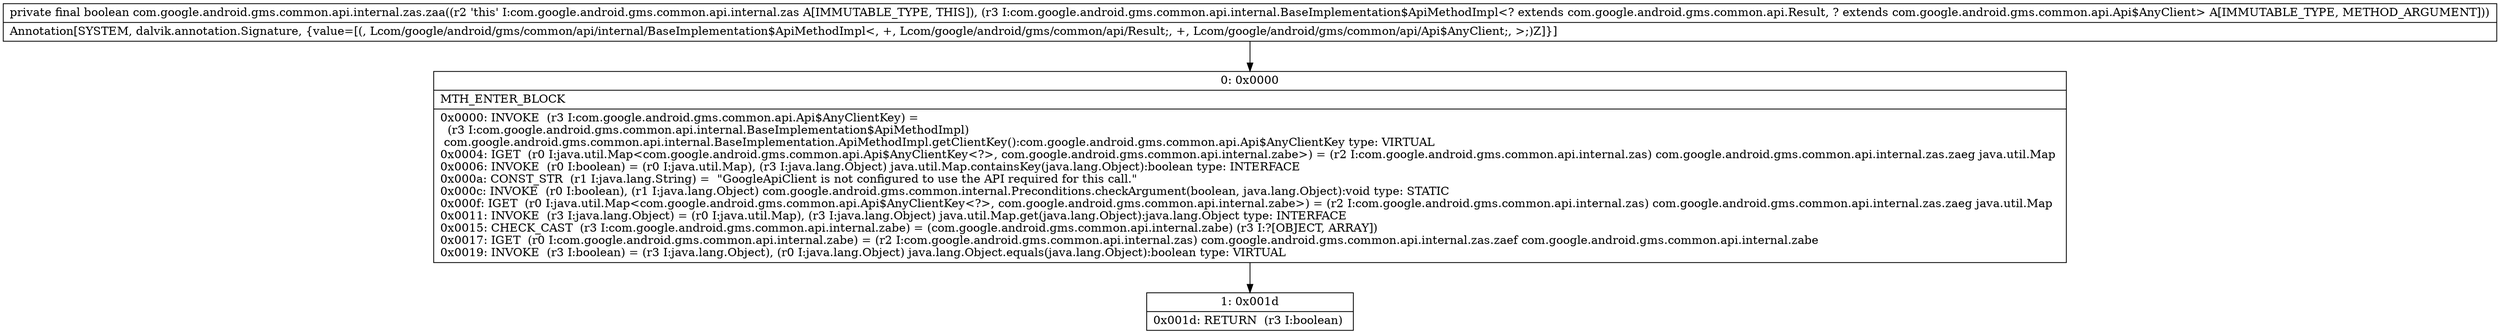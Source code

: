digraph "CFG forcom.google.android.gms.common.api.internal.zas.zaa(Lcom\/google\/android\/gms\/common\/api\/internal\/BaseImplementation$ApiMethodImpl;)Z" {
Node_0 [shape=record,label="{0\:\ 0x0000|MTH_ENTER_BLOCK\l|0x0000: INVOKE  (r3 I:com.google.android.gms.common.api.Api$AnyClientKey) = \l  (r3 I:com.google.android.gms.common.api.internal.BaseImplementation$ApiMethodImpl)\l com.google.android.gms.common.api.internal.BaseImplementation.ApiMethodImpl.getClientKey():com.google.android.gms.common.api.Api$AnyClientKey type: VIRTUAL \l0x0004: IGET  (r0 I:java.util.Map\<com.google.android.gms.common.api.Api$AnyClientKey\<?\>, com.google.android.gms.common.api.internal.zabe\>) = (r2 I:com.google.android.gms.common.api.internal.zas) com.google.android.gms.common.api.internal.zas.zaeg java.util.Map \l0x0006: INVOKE  (r0 I:boolean) = (r0 I:java.util.Map), (r3 I:java.lang.Object) java.util.Map.containsKey(java.lang.Object):boolean type: INTERFACE \l0x000a: CONST_STR  (r1 I:java.lang.String) =  \"GoogleApiClient is not configured to use the API required for this call.\" \l0x000c: INVOKE  (r0 I:boolean), (r1 I:java.lang.Object) com.google.android.gms.common.internal.Preconditions.checkArgument(boolean, java.lang.Object):void type: STATIC \l0x000f: IGET  (r0 I:java.util.Map\<com.google.android.gms.common.api.Api$AnyClientKey\<?\>, com.google.android.gms.common.api.internal.zabe\>) = (r2 I:com.google.android.gms.common.api.internal.zas) com.google.android.gms.common.api.internal.zas.zaeg java.util.Map \l0x0011: INVOKE  (r3 I:java.lang.Object) = (r0 I:java.util.Map), (r3 I:java.lang.Object) java.util.Map.get(java.lang.Object):java.lang.Object type: INTERFACE \l0x0015: CHECK_CAST  (r3 I:com.google.android.gms.common.api.internal.zabe) = (com.google.android.gms.common.api.internal.zabe) (r3 I:?[OBJECT, ARRAY]) \l0x0017: IGET  (r0 I:com.google.android.gms.common.api.internal.zabe) = (r2 I:com.google.android.gms.common.api.internal.zas) com.google.android.gms.common.api.internal.zas.zaef com.google.android.gms.common.api.internal.zabe \l0x0019: INVOKE  (r3 I:boolean) = (r3 I:java.lang.Object), (r0 I:java.lang.Object) java.lang.Object.equals(java.lang.Object):boolean type: VIRTUAL \l}"];
Node_1 [shape=record,label="{1\:\ 0x001d|0x001d: RETURN  (r3 I:boolean) \l}"];
MethodNode[shape=record,label="{private final boolean com.google.android.gms.common.api.internal.zas.zaa((r2 'this' I:com.google.android.gms.common.api.internal.zas A[IMMUTABLE_TYPE, THIS]), (r3 I:com.google.android.gms.common.api.internal.BaseImplementation$ApiMethodImpl\<? extends com.google.android.gms.common.api.Result, ? extends com.google.android.gms.common.api.Api$AnyClient\> A[IMMUTABLE_TYPE, METHOD_ARGUMENT]))  | Annotation[SYSTEM, dalvik.annotation.Signature, \{value=[(, Lcom\/google\/android\/gms\/common\/api\/internal\/BaseImplementation$ApiMethodImpl\<, +, Lcom\/google\/android\/gms\/common\/api\/Result;, +, Lcom\/google\/android\/gms\/common\/api\/Api$AnyClient;, \>;)Z]\}]\l}"];
MethodNode -> Node_0;
Node_0 -> Node_1;
}

